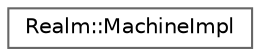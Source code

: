 digraph "Graphical Class Hierarchy"
{
 // LATEX_PDF_SIZE
  bgcolor="transparent";
  edge [fontname=Helvetica,fontsize=10,labelfontname=Helvetica,labelfontsize=10];
  node [fontname=Helvetica,fontsize=10,shape=box,height=0.2,width=0.4];
  rankdir="LR";
  Node0 [id="Node000000",label="Realm::MachineImpl",height=0.2,width=0.4,color="grey40", fillcolor="white", style="filled",URL="$classRealm_1_1MachineImpl.html",tooltip=" "];
}
